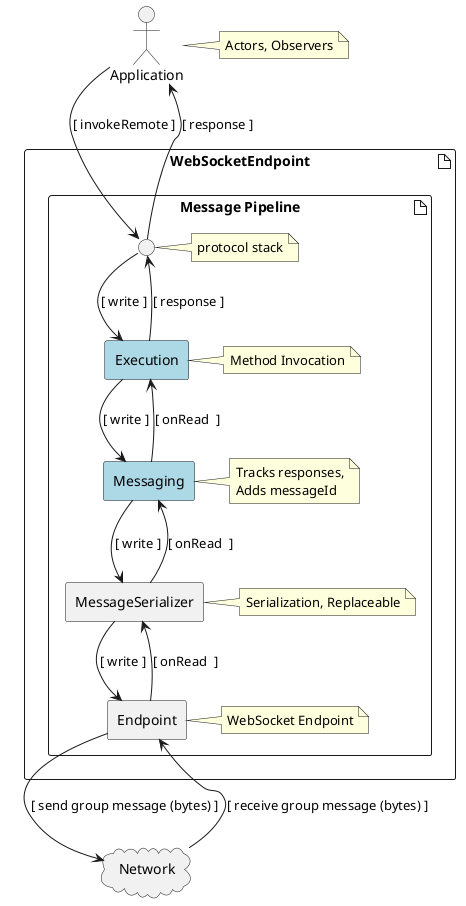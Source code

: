 @startuml

actor Application
note right of Application : Actors, Observers

artifact WebSocketEndpoint {
    artifact "Message Pipeline"  {
        interface " " as Pipeline
        note right of Pipeline : protocol stack
        agent Execution #LightBlue
        agent Messaging #LightBlue
        agent MessageSerializer
        agent Endpoint
        note right of Execution : Method Invocation
        note right of Messaging {
            Tracks responses,
            Adds messageId
        }
        note right of MessageSerializer : Serialization, Replaceable
        note right of Endpoint : WebSocket Endpoint
    }
}
cloud Network


Application --> Pipeline : [ invokeRemote ]
Pipeline --> Execution : [ write ]
Execution --> Messaging  : [ write ]
Messaging --> MessageSerializer  : [ write ]
MessageSerializer --> Endpoint : [ write ]
Endpoint --> Network : [ send group message (bytes) ]

Network --> Endpoint : [ receive group message (bytes) ]
Endpoint --> MessageSerializer : [ onRead  ]
MessageSerializer --> Messaging  : [ onRead  ]
Messaging --> Execution  : [ onRead  ]
Execution --> Pipeline : [ response ]
Pipeline --> Application : [ response ]

@enduml
